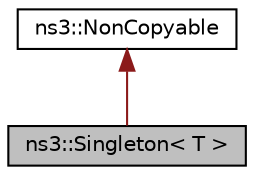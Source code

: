 digraph "ns3::Singleton&lt; T &gt;"
{
 // LATEX_PDF_SIZE
  edge [fontname="Helvetica",fontsize="10",labelfontname="Helvetica",labelfontsize="10"];
  node [fontname="Helvetica",fontsize="10",shape=record];
  Node1 [label="ns3::Singleton\< T \>",height=0.2,width=0.4,color="black", fillcolor="grey75", style="filled", fontcolor="black",tooltip="A template singleton."];
  Node2 -> Node1 [dir="back",color="firebrick4",fontsize="10",style="solid",fontname="Helvetica"];
  Node2 [label="ns3::NonCopyable",height=0.2,width=0.4,color="black", fillcolor="white", style="filled",URL="$classns3_1_1_non_copyable.html",tooltip="A base class for (non-Singleton) objects which shouldn't be copied."];
}

